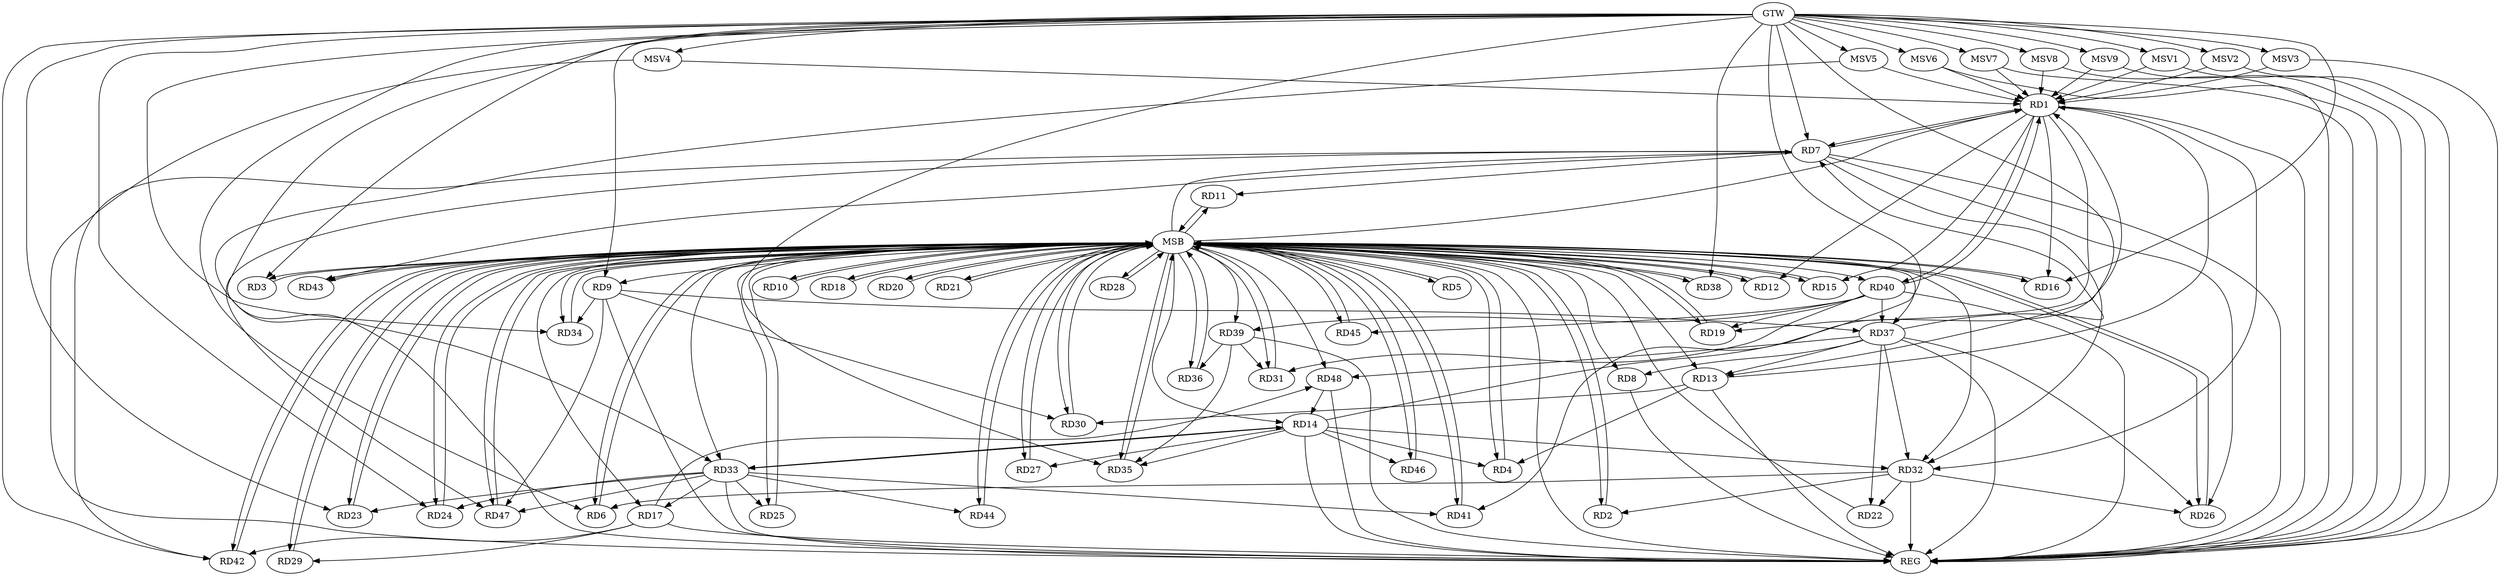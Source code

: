 strict digraph G {
  RD1 [ label="RD1" ];
  RD2 [ label="RD2" ];
  RD3 [ label="RD3" ];
  RD4 [ label="RD4" ];
  RD5 [ label="RD5" ];
  RD6 [ label="RD6" ];
  RD7 [ label="RD7" ];
  RD8 [ label="RD8" ];
  RD9 [ label="RD9" ];
  RD10 [ label="RD10" ];
  RD11 [ label="RD11" ];
  RD12 [ label="RD12" ];
  RD13 [ label="RD13" ];
  RD14 [ label="RD14" ];
  RD15 [ label="RD15" ];
  RD16 [ label="RD16" ];
  RD17 [ label="RD17" ];
  RD18 [ label="RD18" ];
  RD19 [ label="RD19" ];
  RD20 [ label="RD20" ];
  RD21 [ label="RD21" ];
  RD22 [ label="RD22" ];
  RD23 [ label="RD23" ];
  RD24 [ label="RD24" ];
  RD25 [ label="RD25" ];
  RD26 [ label="RD26" ];
  RD27 [ label="RD27" ];
  RD28 [ label="RD28" ];
  RD29 [ label="RD29" ];
  RD30 [ label="RD30" ];
  RD31 [ label="RD31" ];
  RD32 [ label="RD32" ];
  RD33 [ label="RD33" ];
  RD34 [ label="RD34" ];
  RD35 [ label="RD35" ];
  RD36 [ label="RD36" ];
  RD37 [ label="RD37" ];
  RD38 [ label="RD38" ];
  RD39 [ label="RD39" ];
  RD40 [ label="RD40" ];
  RD41 [ label="RD41" ];
  RD42 [ label="RD42" ];
  RD43 [ label="RD43" ];
  RD44 [ label="RD44" ];
  RD45 [ label="RD45" ];
  RD46 [ label="RD46" ];
  RD47 [ label="RD47" ];
  RD48 [ label="RD48" ];
  GTW [ label="GTW" ];
  REG [ label="REG" ];
  MSB [ label="MSB" ];
  MSV1 [ label="MSV1" ];
  MSV2 [ label="MSV2" ];
  MSV3 [ label="MSV3" ];
  MSV4 [ label="MSV4" ];
  MSV5 [ label="MSV5" ];
  MSV6 [ label="MSV6" ];
  MSV7 [ label="MSV7" ];
  MSV8 [ label="MSV8" ];
  MSV9 [ label="MSV9" ];
  RD1 -> RD7;
  RD7 -> RD1;
  RD1 -> RD12;
  RD13 -> RD1;
  RD14 -> RD1;
  RD1 -> RD15;
  RD1 -> RD16;
  RD1 -> RD19;
  RD1 -> RD32;
  RD1 -> RD40;
  RD40 -> RD1;
  RD32 -> RD2;
  RD13 -> RD4;
  RD14 -> RD4;
  RD32 -> RD6;
  RD7 -> RD11;
  RD7 -> RD26;
  RD7 -> RD32;
  RD37 -> RD7;
  RD7 -> RD42;
  RD7 -> RD43;
  RD7 -> RD47;
  RD37 -> RD8;
  RD9 -> RD30;
  RD9 -> RD34;
  RD9 -> RD37;
  RD9 -> RD47;
  RD13 -> RD30;
  RD37 -> RD13;
  RD14 -> RD27;
  RD14 -> RD32;
  RD14 -> RD33;
  RD33 -> RD14;
  RD14 -> RD35;
  RD14 -> RD46;
  RD48 -> RD14;
  RD17 -> RD29;
  RD33 -> RD17;
  RD17 -> RD42;
  RD17 -> RD48;
  RD40 -> RD19;
  RD32 -> RD22;
  RD37 -> RD22;
  RD33 -> RD23;
  RD33 -> RD24;
  RD33 -> RD25;
  RD32 -> RD26;
  RD37 -> RD26;
  RD39 -> RD31;
  RD40 -> RD31;
  RD37 -> RD32;
  RD33 -> RD41;
  RD33 -> RD44;
  RD33 -> RD47;
  RD39 -> RD35;
  RD39 -> RD36;
  RD40 -> RD37;
  RD37 -> RD48;
  RD40 -> RD39;
  RD40 -> RD45;
  GTW -> RD38;
  GTW -> RD34;
  GTW -> RD16;
  GTW -> RD24;
  GTW -> RD35;
  GTW -> RD6;
  GTW -> RD41;
  GTW -> RD9;
  GTW -> RD33;
  GTW -> RD7;
  GTW -> RD23;
  GTW -> RD3;
  GTW -> RD42;
  GTW -> RD13;
  RD1 -> REG;
  RD7 -> REG;
  RD8 -> REG;
  RD9 -> REG;
  RD13 -> REG;
  RD14 -> REG;
  RD17 -> REG;
  RD32 -> REG;
  RD33 -> REG;
  RD37 -> REG;
  RD39 -> REG;
  RD40 -> REG;
  RD48 -> REG;
  RD2 -> MSB;
  MSB -> RD1;
  MSB -> RD8;
  MSB -> RD15;
  MSB -> RD26;
  MSB -> RD30;
  MSB -> RD32;
  MSB -> RD41;
  MSB -> RD45;
  MSB -> REG;
  RD3 -> MSB;
  MSB -> RD4;
  MSB -> RD35;
  RD4 -> MSB;
  MSB -> RD27;
  MSB -> RD33;
  MSB -> RD46;
  RD5 -> MSB;
  MSB -> RD19;
  MSB -> RD29;
  RD6 -> MSB;
  MSB -> RD3;
  MSB -> RD11;
  MSB -> RD14;
  RD10 -> MSB;
  MSB -> RD21;
  MSB -> RD25;
  RD11 -> MSB;
  MSB -> RD28;
  MSB -> RD37;
  MSB -> RD48;
  RD12 -> MSB;
  MSB -> RD2;
  MSB -> RD38;
  RD15 -> MSB;
  MSB -> RD13;
  MSB -> RD43;
  RD16 -> MSB;
  MSB -> RD23;
  MSB -> RD47;
  RD18 -> MSB;
  MSB -> RD16;
  MSB -> RD17;
  MSB -> RD31;
  MSB -> RD36;
  MSB -> RD39;
  MSB -> RD42;
  RD19 -> MSB;
  MSB -> RD9;
  MSB -> RD18;
  RD20 -> MSB;
  MSB -> RD5;
  MSB -> RD7;
  MSB -> RD40;
  RD21 -> MSB;
  RD22 -> MSB;
  MSB -> RD6;
  MSB -> RD10;
  MSB -> RD20;
  RD23 -> MSB;
  RD24 -> MSB;
  RD25 -> MSB;
  RD26 -> MSB;
  MSB -> RD24;
  RD27 -> MSB;
  RD28 -> MSB;
  RD29 -> MSB;
  RD30 -> MSB;
  RD31 -> MSB;
  RD34 -> MSB;
  RD35 -> MSB;
  MSB -> RD44;
  RD36 -> MSB;
  RD38 -> MSB;
  RD41 -> MSB;
  RD42 -> MSB;
  RD43 -> MSB;
  MSB -> RD34;
  RD44 -> MSB;
  RD45 -> MSB;
  MSB -> RD12;
  RD46 -> MSB;
  RD47 -> MSB;
  MSV1 -> RD1;
  MSV2 -> RD1;
  MSV3 -> RD1;
  GTW -> MSV1;
  MSV1 -> REG;
  GTW -> MSV2;
  MSV2 -> REG;
  GTW -> MSV3;
  MSV3 -> REG;
  MSV4 -> RD1;
  MSV5 -> RD1;
  MSV6 -> RD1;
  MSV7 -> RD1;
  GTW -> MSV4;
  MSV4 -> REG;
  GTW -> MSV5;
  MSV5 -> REG;
  GTW -> MSV6;
  MSV6 -> REG;
  GTW -> MSV7;
  MSV7 -> REG;
  MSV8 -> RD1;
  GTW -> MSV8;
  MSV8 -> REG;
  MSV9 -> RD1;
  GTW -> MSV9;
  MSV9 -> REG;
}
